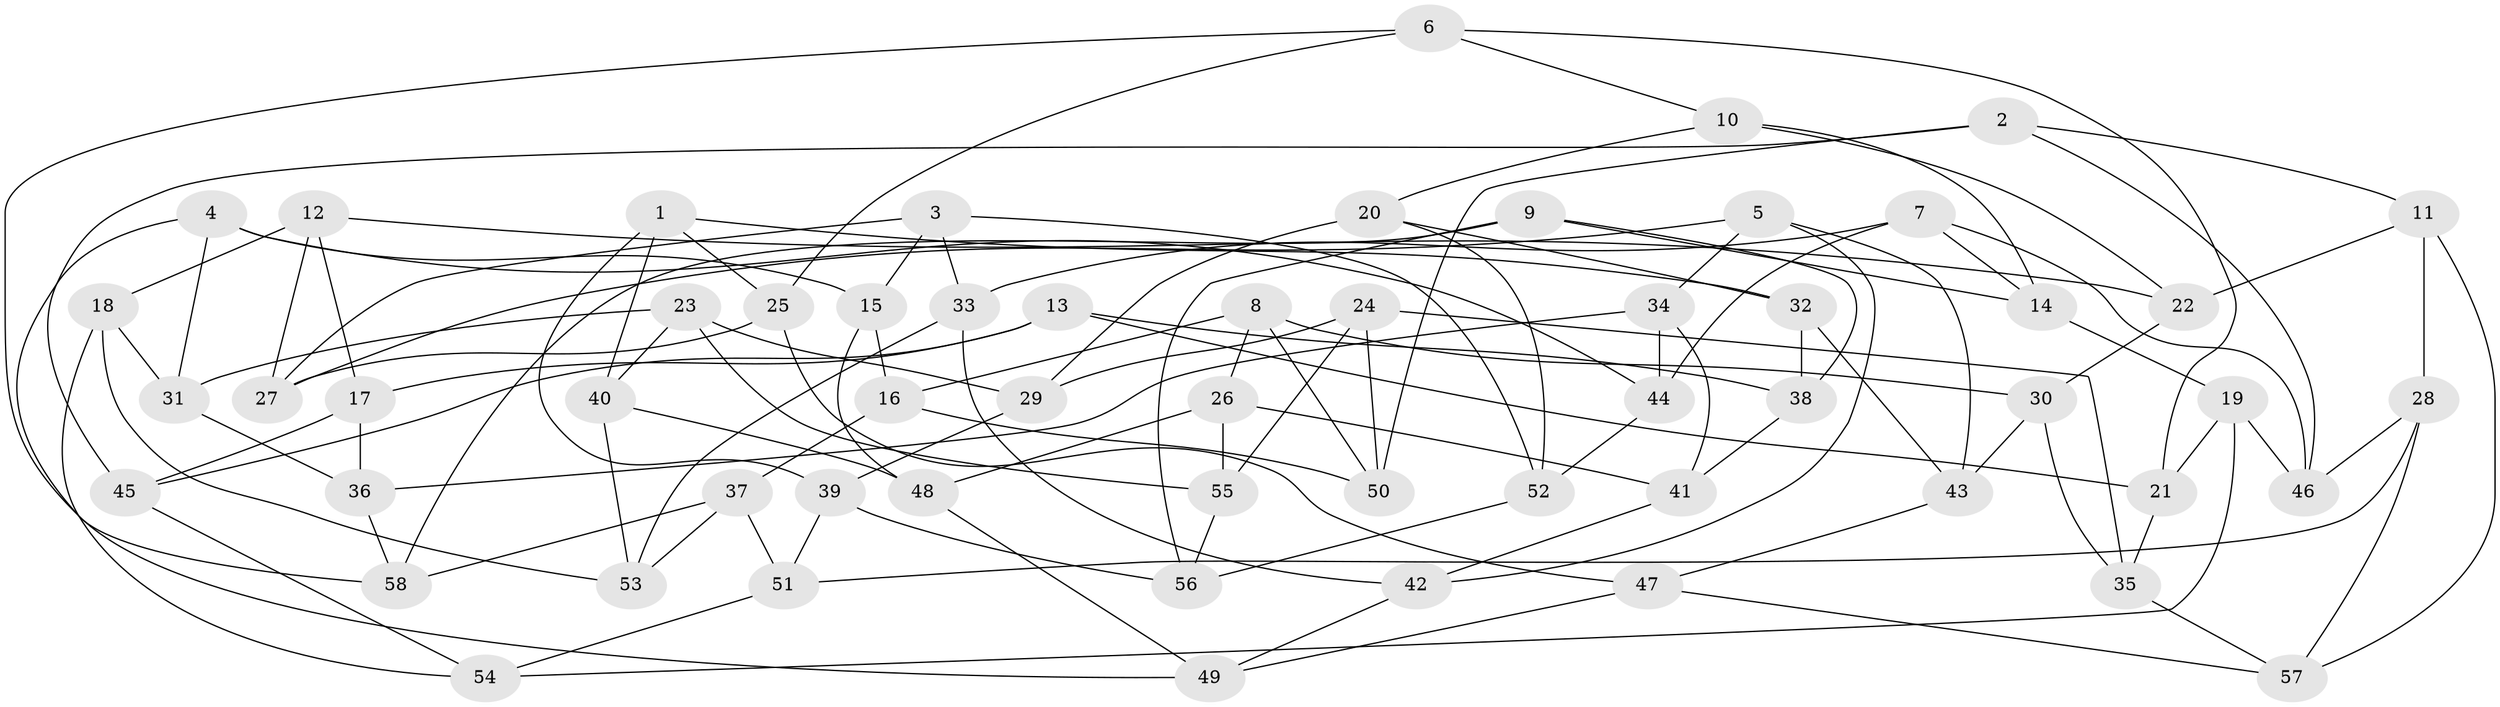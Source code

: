 // Generated by graph-tools (version 1.1) at 2025/59/03/09/25 04:59:20]
// undirected, 58 vertices, 116 edges
graph export_dot {
graph [start="1"]
  node [color=gray90,style=filled];
  1;
  2;
  3;
  4;
  5;
  6;
  7;
  8;
  9;
  10;
  11;
  12;
  13;
  14;
  15;
  16;
  17;
  18;
  19;
  20;
  21;
  22;
  23;
  24;
  25;
  26;
  27;
  28;
  29;
  30;
  31;
  32;
  33;
  34;
  35;
  36;
  37;
  38;
  39;
  40;
  41;
  42;
  43;
  44;
  45;
  46;
  47;
  48;
  49;
  50;
  51;
  52;
  53;
  54;
  55;
  56;
  57;
  58;
  1 -- 25;
  1 -- 40;
  1 -- 39;
  1 -- 32;
  2 -- 50;
  2 -- 11;
  2 -- 45;
  2 -- 46;
  3 -- 15;
  3 -- 27;
  3 -- 33;
  3 -- 52;
  4 -- 15;
  4 -- 31;
  4 -- 58;
  4 -- 44;
  5 -- 27;
  5 -- 34;
  5 -- 42;
  5 -- 43;
  6 -- 49;
  6 -- 10;
  6 -- 21;
  6 -- 25;
  7 -- 14;
  7 -- 46;
  7 -- 44;
  7 -- 33;
  8 -- 16;
  8 -- 30;
  8 -- 26;
  8 -- 50;
  9 -- 14;
  9 -- 38;
  9 -- 56;
  9 -- 58;
  10 -- 20;
  10 -- 14;
  10 -- 22;
  11 -- 57;
  11 -- 22;
  11 -- 28;
  12 -- 18;
  12 -- 17;
  12 -- 27;
  12 -- 22;
  13 -- 45;
  13 -- 17;
  13 -- 21;
  13 -- 38;
  14 -- 19;
  15 -- 16;
  15 -- 48;
  16 -- 50;
  16 -- 37;
  17 -- 45;
  17 -- 36;
  18 -- 54;
  18 -- 31;
  18 -- 53;
  19 -- 46;
  19 -- 54;
  19 -- 21;
  20 -- 29;
  20 -- 52;
  20 -- 32;
  21 -- 35;
  22 -- 30;
  23 -- 40;
  23 -- 29;
  23 -- 55;
  23 -- 31;
  24 -- 35;
  24 -- 29;
  24 -- 55;
  24 -- 50;
  25 -- 47;
  25 -- 27;
  26 -- 48;
  26 -- 55;
  26 -- 41;
  28 -- 46;
  28 -- 51;
  28 -- 57;
  29 -- 39;
  30 -- 35;
  30 -- 43;
  31 -- 36;
  32 -- 38;
  32 -- 43;
  33 -- 42;
  33 -- 53;
  34 -- 44;
  34 -- 36;
  34 -- 41;
  35 -- 57;
  36 -- 58;
  37 -- 51;
  37 -- 58;
  37 -- 53;
  38 -- 41;
  39 -- 56;
  39 -- 51;
  40 -- 53;
  40 -- 48;
  41 -- 42;
  42 -- 49;
  43 -- 47;
  44 -- 52;
  45 -- 54;
  47 -- 57;
  47 -- 49;
  48 -- 49;
  51 -- 54;
  52 -- 56;
  55 -- 56;
}

